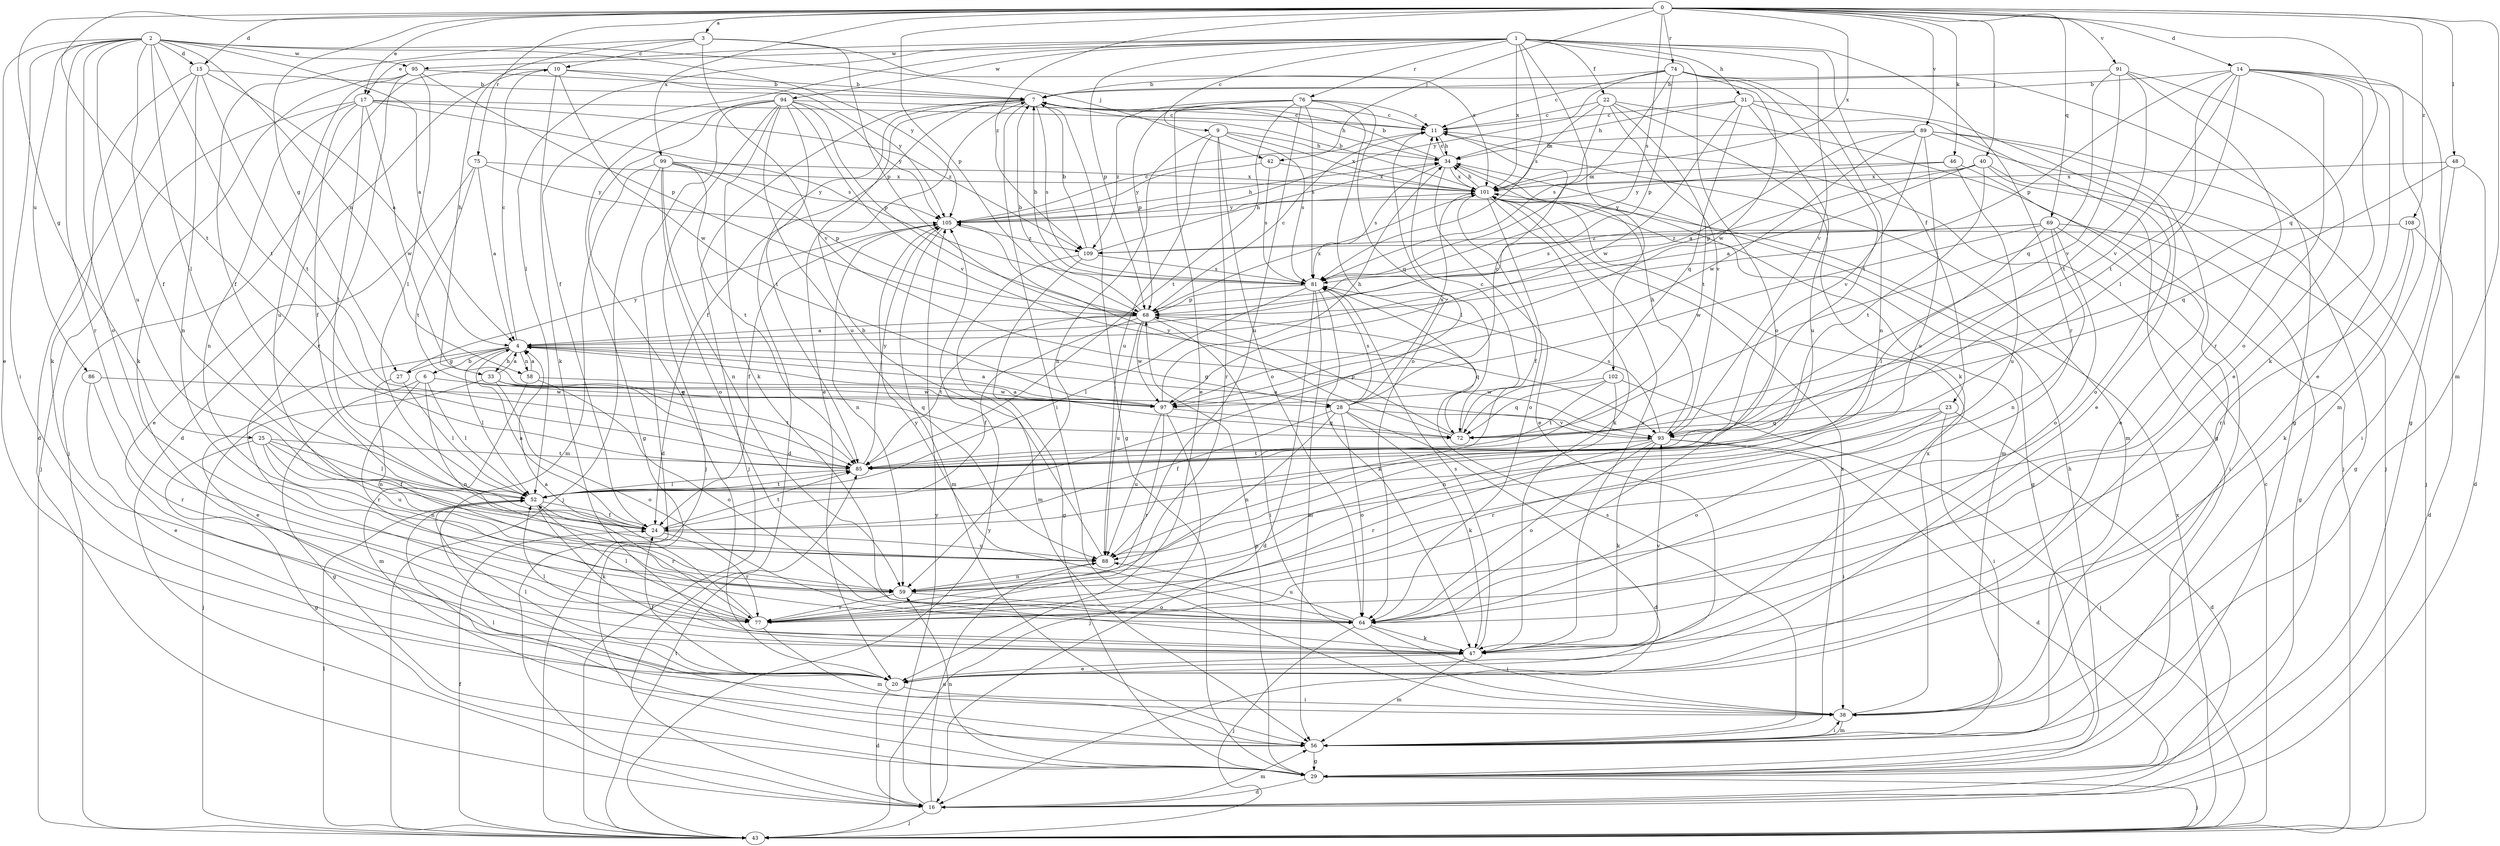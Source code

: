 strict digraph  {
0;
1;
2;
3;
4;
6;
7;
9;
10;
11;
14;
15;
16;
17;
20;
22;
23;
24;
25;
27;
28;
29;
31;
33;
34;
38;
40;
42;
43;
46;
47;
48;
52;
56;
58;
59;
64;
68;
69;
72;
74;
75;
76;
77;
81;
85;
86;
88;
89;
91;
93;
94;
95;
97;
99;
101;
102;
105;
108;
109;
0 -> 3  [label=a];
0 -> 14  [label=d];
0 -> 15  [label=d];
0 -> 17  [label=e];
0 -> 25  [label=g];
0 -> 27  [label=g];
0 -> 40  [label=j];
0 -> 42  [label=j];
0 -> 46  [label=k];
0 -> 48  [label=l];
0 -> 56  [label=m];
0 -> 68  [label=p];
0 -> 69  [label=q];
0 -> 72  [label=q];
0 -> 74  [label=r];
0 -> 75  [label=r];
0 -> 81  [label=s];
0 -> 85  [label=t];
0 -> 89  [label=v];
0 -> 91  [label=v];
0 -> 99  [label=x];
0 -> 101  [label=x];
0 -> 108  [label=z];
0 -> 109  [label=z];
1 -> 9  [label=c];
1 -> 17  [label=e];
1 -> 22  [label=f];
1 -> 23  [label=f];
1 -> 24  [label=f];
1 -> 31  [label=h];
1 -> 52  [label=l];
1 -> 64  [label=o];
1 -> 68  [label=p];
1 -> 76  [label=r];
1 -> 77  [label=r];
1 -> 81  [label=s];
1 -> 93  [label=v];
1 -> 94  [label=w];
1 -> 95  [label=w];
1 -> 101  [label=x];
1 -> 102  [label=y];
2 -> 4  [label=a];
2 -> 15  [label=d];
2 -> 20  [label=e];
2 -> 24  [label=f];
2 -> 38  [label=i];
2 -> 42  [label=j];
2 -> 52  [label=l];
2 -> 58  [label=n];
2 -> 64  [label=o];
2 -> 77  [label=r];
2 -> 85  [label=t];
2 -> 86  [label=u];
2 -> 88  [label=u];
2 -> 95  [label=w];
2 -> 105  [label=y];
3 -> 10  [label=c];
3 -> 24  [label=f];
3 -> 33  [label=h];
3 -> 68  [label=p];
3 -> 93  [label=v];
3 -> 101  [label=x];
4 -> 6  [label=b];
4 -> 10  [label=c];
4 -> 20  [label=e];
4 -> 27  [label=g];
4 -> 28  [label=g];
4 -> 33  [label=h];
4 -> 52  [label=l];
4 -> 58  [label=n];
6 -> 28  [label=g];
6 -> 29  [label=g];
6 -> 52  [label=l];
6 -> 59  [label=n];
6 -> 77  [label=r];
7 -> 11  [label=c];
7 -> 16  [label=d];
7 -> 20  [label=e];
7 -> 24  [label=f];
7 -> 29  [label=g];
7 -> 34  [label=h];
7 -> 38  [label=i];
7 -> 43  [label=j];
7 -> 81  [label=s];
9 -> 34  [label=h];
9 -> 59  [label=n];
9 -> 64  [label=o];
9 -> 77  [label=r];
9 -> 81  [label=s];
9 -> 88  [label=u];
9 -> 101  [label=x];
10 -> 7  [label=b];
10 -> 16  [label=d];
10 -> 43  [label=j];
10 -> 47  [label=k];
10 -> 97  [label=w];
10 -> 105  [label=y];
11 -> 34  [label=h];
11 -> 52  [label=l];
11 -> 56  [label=m];
14 -> 7  [label=b];
14 -> 20  [label=e];
14 -> 29  [label=g];
14 -> 47  [label=k];
14 -> 52  [label=l];
14 -> 56  [label=m];
14 -> 64  [label=o];
14 -> 68  [label=p];
14 -> 85  [label=t];
14 -> 93  [label=v];
15 -> 4  [label=a];
15 -> 7  [label=b];
15 -> 16  [label=d];
15 -> 47  [label=k];
15 -> 59  [label=n];
15 -> 85  [label=t];
16 -> 43  [label=j];
16 -> 56  [label=m];
16 -> 88  [label=u];
16 -> 105  [label=y];
17 -> 11  [label=c];
17 -> 24  [label=f];
17 -> 43  [label=j];
17 -> 52  [label=l];
17 -> 59  [label=n];
17 -> 81  [label=s];
17 -> 97  [label=w];
17 -> 109  [label=z];
20 -> 16  [label=d];
20 -> 24  [label=f];
20 -> 38  [label=i];
20 -> 52  [label=l];
22 -> 11  [label=c];
22 -> 43  [label=j];
22 -> 47  [label=k];
22 -> 81  [label=s];
22 -> 85  [label=t];
22 -> 93  [label=v];
22 -> 101  [label=x];
23 -> 16  [label=d];
23 -> 38  [label=i];
23 -> 64  [label=o];
23 -> 72  [label=q];
23 -> 77  [label=r];
24 -> 4  [label=a];
24 -> 77  [label=r];
24 -> 85  [label=t];
24 -> 88  [label=u];
25 -> 24  [label=f];
25 -> 29  [label=g];
25 -> 52  [label=l];
25 -> 59  [label=n];
25 -> 85  [label=t];
25 -> 88  [label=u];
27 -> 52  [label=l];
27 -> 59  [label=n];
27 -> 105  [label=y];
28 -> 11  [label=c];
28 -> 16  [label=d];
28 -> 24  [label=f];
28 -> 47  [label=k];
28 -> 59  [label=n];
28 -> 64  [label=o];
28 -> 81  [label=s];
28 -> 93  [label=v];
28 -> 101  [label=x];
29 -> 16  [label=d];
29 -> 34  [label=h];
29 -> 43  [label=j];
29 -> 59  [label=n];
29 -> 68  [label=p];
31 -> 11  [label=c];
31 -> 29  [label=g];
31 -> 34  [label=h];
31 -> 43  [label=j];
31 -> 72  [label=q];
31 -> 88  [label=u];
31 -> 97  [label=w];
33 -> 4  [label=a];
33 -> 43  [label=j];
33 -> 64  [label=o];
33 -> 72  [label=q];
33 -> 85  [label=t];
33 -> 97  [label=w];
34 -> 7  [label=b];
34 -> 11  [label=c];
34 -> 20  [label=e];
34 -> 56  [label=m];
34 -> 81  [label=s];
34 -> 101  [label=x];
38 -> 56  [label=m];
38 -> 101  [label=x];
40 -> 4  [label=a];
40 -> 29  [label=g];
40 -> 64  [label=o];
40 -> 68  [label=p];
40 -> 85  [label=t];
40 -> 101  [label=x];
42 -> 81  [label=s];
42 -> 101  [label=x];
42 -> 105  [label=y];
43 -> 11  [label=c];
43 -> 24  [label=f];
43 -> 52  [label=l];
43 -> 85  [label=t];
43 -> 101  [label=x];
43 -> 105  [label=y];
46 -> 20  [label=e];
46 -> 88  [label=u];
46 -> 101  [label=x];
46 -> 105  [label=y];
47 -> 20  [label=e];
47 -> 52  [label=l];
47 -> 56  [label=m];
47 -> 81  [label=s];
47 -> 93  [label=v];
47 -> 101  [label=x];
48 -> 16  [label=d];
48 -> 38  [label=i];
48 -> 72  [label=q];
48 -> 101  [label=x];
52 -> 24  [label=f];
52 -> 47  [label=k];
52 -> 77  [label=r];
52 -> 85  [label=t];
56 -> 29  [label=g];
56 -> 38  [label=i];
56 -> 52  [label=l];
56 -> 81  [label=s];
56 -> 101  [label=x];
58 -> 4  [label=a];
58 -> 56  [label=m];
58 -> 64  [label=o];
58 -> 97  [label=w];
59 -> 64  [label=o];
59 -> 77  [label=r];
64 -> 38  [label=i];
64 -> 43  [label=j];
64 -> 47  [label=k];
64 -> 88  [label=u];
64 -> 105  [label=y];
68 -> 4  [label=a];
68 -> 7  [label=b];
68 -> 11  [label=c];
68 -> 24  [label=f];
68 -> 38  [label=i];
68 -> 72  [label=q];
68 -> 85  [label=t];
68 -> 88  [label=u];
68 -> 97  [label=w];
68 -> 101  [label=x];
69 -> 29  [label=g];
69 -> 38  [label=i];
69 -> 52  [label=l];
69 -> 59  [label=n];
69 -> 64  [label=o];
69 -> 81  [label=s];
69 -> 97  [label=w];
69 -> 109  [label=z];
72 -> 4  [label=a];
72 -> 11  [label=c];
72 -> 68  [label=p];
72 -> 105  [label=y];
74 -> 7  [label=b];
74 -> 11  [label=c];
74 -> 29  [label=g];
74 -> 59  [label=n];
74 -> 68  [label=p];
74 -> 81  [label=s];
74 -> 85  [label=t];
74 -> 97  [label=w];
74 -> 105  [label=y];
75 -> 4  [label=a];
75 -> 20  [label=e];
75 -> 85  [label=t];
75 -> 101  [label=x];
75 -> 105  [label=y];
76 -> 11  [label=c];
76 -> 20  [label=e];
76 -> 64  [label=o];
76 -> 68  [label=p];
76 -> 72  [label=q];
76 -> 81  [label=s];
76 -> 85  [label=t];
76 -> 88  [label=u];
76 -> 109  [label=z];
77 -> 4  [label=a];
77 -> 52  [label=l];
77 -> 56  [label=m];
81 -> 7  [label=b];
81 -> 16  [label=d];
81 -> 47  [label=k];
81 -> 52  [label=l];
81 -> 56  [label=m];
81 -> 68  [label=p];
85 -> 52  [label=l];
85 -> 105  [label=y];
86 -> 20  [label=e];
86 -> 77  [label=r];
86 -> 97  [label=w];
88 -> 7  [label=b];
88 -> 59  [label=n];
89 -> 4  [label=a];
89 -> 20  [label=e];
89 -> 34  [label=h];
89 -> 38  [label=i];
89 -> 43  [label=j];
89 -> 88  [label=u];
89 -> 93  [label=v];
89 -> 97  [label=w];
91 -> 7  [label=b];
91 -> 20  [label=e];
91 -> 72  [label=q];
91 -> 77  [label=r];
91 -> 85  [label=t];
91 -> 93  [label=v];
93 -> 4  [label=a];
93 -> 16  [label=d];
93 -> 34  [label=h];
93 -> 38  [label=i];
93 -> 47  [label=k];
93 -> 64  [label=o];
93 -> 77  [label=r];
93 -> 81  [label=s];
93 -> 85  [label=t];
94 -> 11  [label=c];
94 -> 16  [label=d];
94 -> 20  [label=e];
94 -> 29  [label=g];
94 -> 43  [label=j];
94 -> 47  [label=k];
94 -> 68  [label=p];
94 -> 85  [label=t];
94 -> 88  [label=u];
94 -> 93  [label=v];
94 -> 105  [label=y];
95 -> 7  [label=b];
95 -> 47  [label=k];
95 -> 52  [label=l];
95 -> 68  [label=p];
95 -> 77  [label=r];
95 -> 88  [label=u];
97 -> 4  [label=a];
97 -> 34  [label=h];
97 -> 43  [label=j];
97 -> 72  [label=q];
97 -> 77  [label=r];
97 -> 88  [label=u];
99 -> 43  [label=j];
99 -> 56  [label=m];
99 -> 59  [label=n];
99 -> 64  [label=o];
99 -> 68  [label=p];
99 -> 85  [label=t];
99 -> 101  [label=x];
99 -> 105  [label=y];
101 -> 7  [label=b];
101 -> 24  [label=f];
101 -> 29  [label=g];
101 -> 34  [label=h];
101 -> 47  [label=k];
101 -> 64  [label=o];
101 -> 105  [label=y];
102 -> 43  [label=j];
102 -> 59  [label=n];
102 -> 72  [label=q];
102 -> 85  [label=t];
102 -> 97  [label=w];
105 -> 11  [label=c];
105 -> 24  [label=f];
105 -> 34  [label=h];
105 -> 56  [label=m];
105 -> 59  [label=n];
105 -> 109  [label=z];
108 -> 16  [label=d];
108 -> 47  [label=k];
108 -> 77  [label=r];
108 -> 109  [label=z];
109 -> 7  [label=b];
109 -> 29  [label=g];
109 -> 34  [label=h];
109 -> 56  [label=m];
109 -> 81  [label=s];
}
